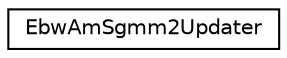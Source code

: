 digraph "Graphical Class Hierarchy"
{
  edge [fontname="Helvetica",fontsize="10",labelfontname="Helvetica",labelfontsize="10"];
  node [fontname="Helvetica",fontsize="10",shape=record];
  rankdir="LR";
  Node0 [label="EbwAmSgmm2Updater",height=0.2,width=0.4,color="black", fillcolor="white", style="filled",URL="$classkaldi_1_1EbwAmSgmm2Updater.html"];
}
